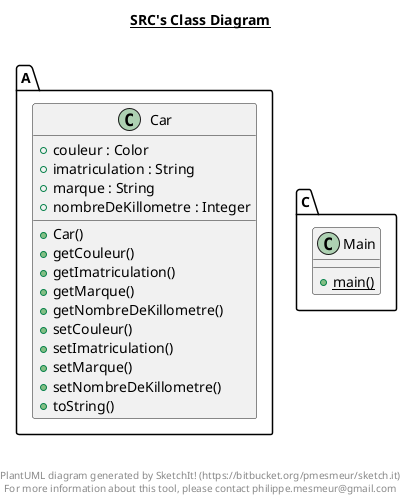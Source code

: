 @startuml

title __SRC's Class Diagram__\n

  namespace A {
    class Car {
        + couleur : Color
        + imatriculation : String
        + marque : String
        + nombreDeKillometre : Integer
        + Car()
        + getCouleur()
        + getImatriculation()
        + getMarque()
        + getNombreDeKillometre()
        + setCouleur()
        + setImatriculation()
        + setMarque()
        + setNombreDeKillometre()
        + toString()
    }
  }
  

  namespace C {
    class Main {
        {static} + main()
    }
  }
  



right footer


PlantUML diagram generated by SketchIt! (https://bitbucket.org/pmesmeur/sketch.it)
For more information about this tool, please contact philippe.mesmeur@gmail.com
endfooter

@enduml
